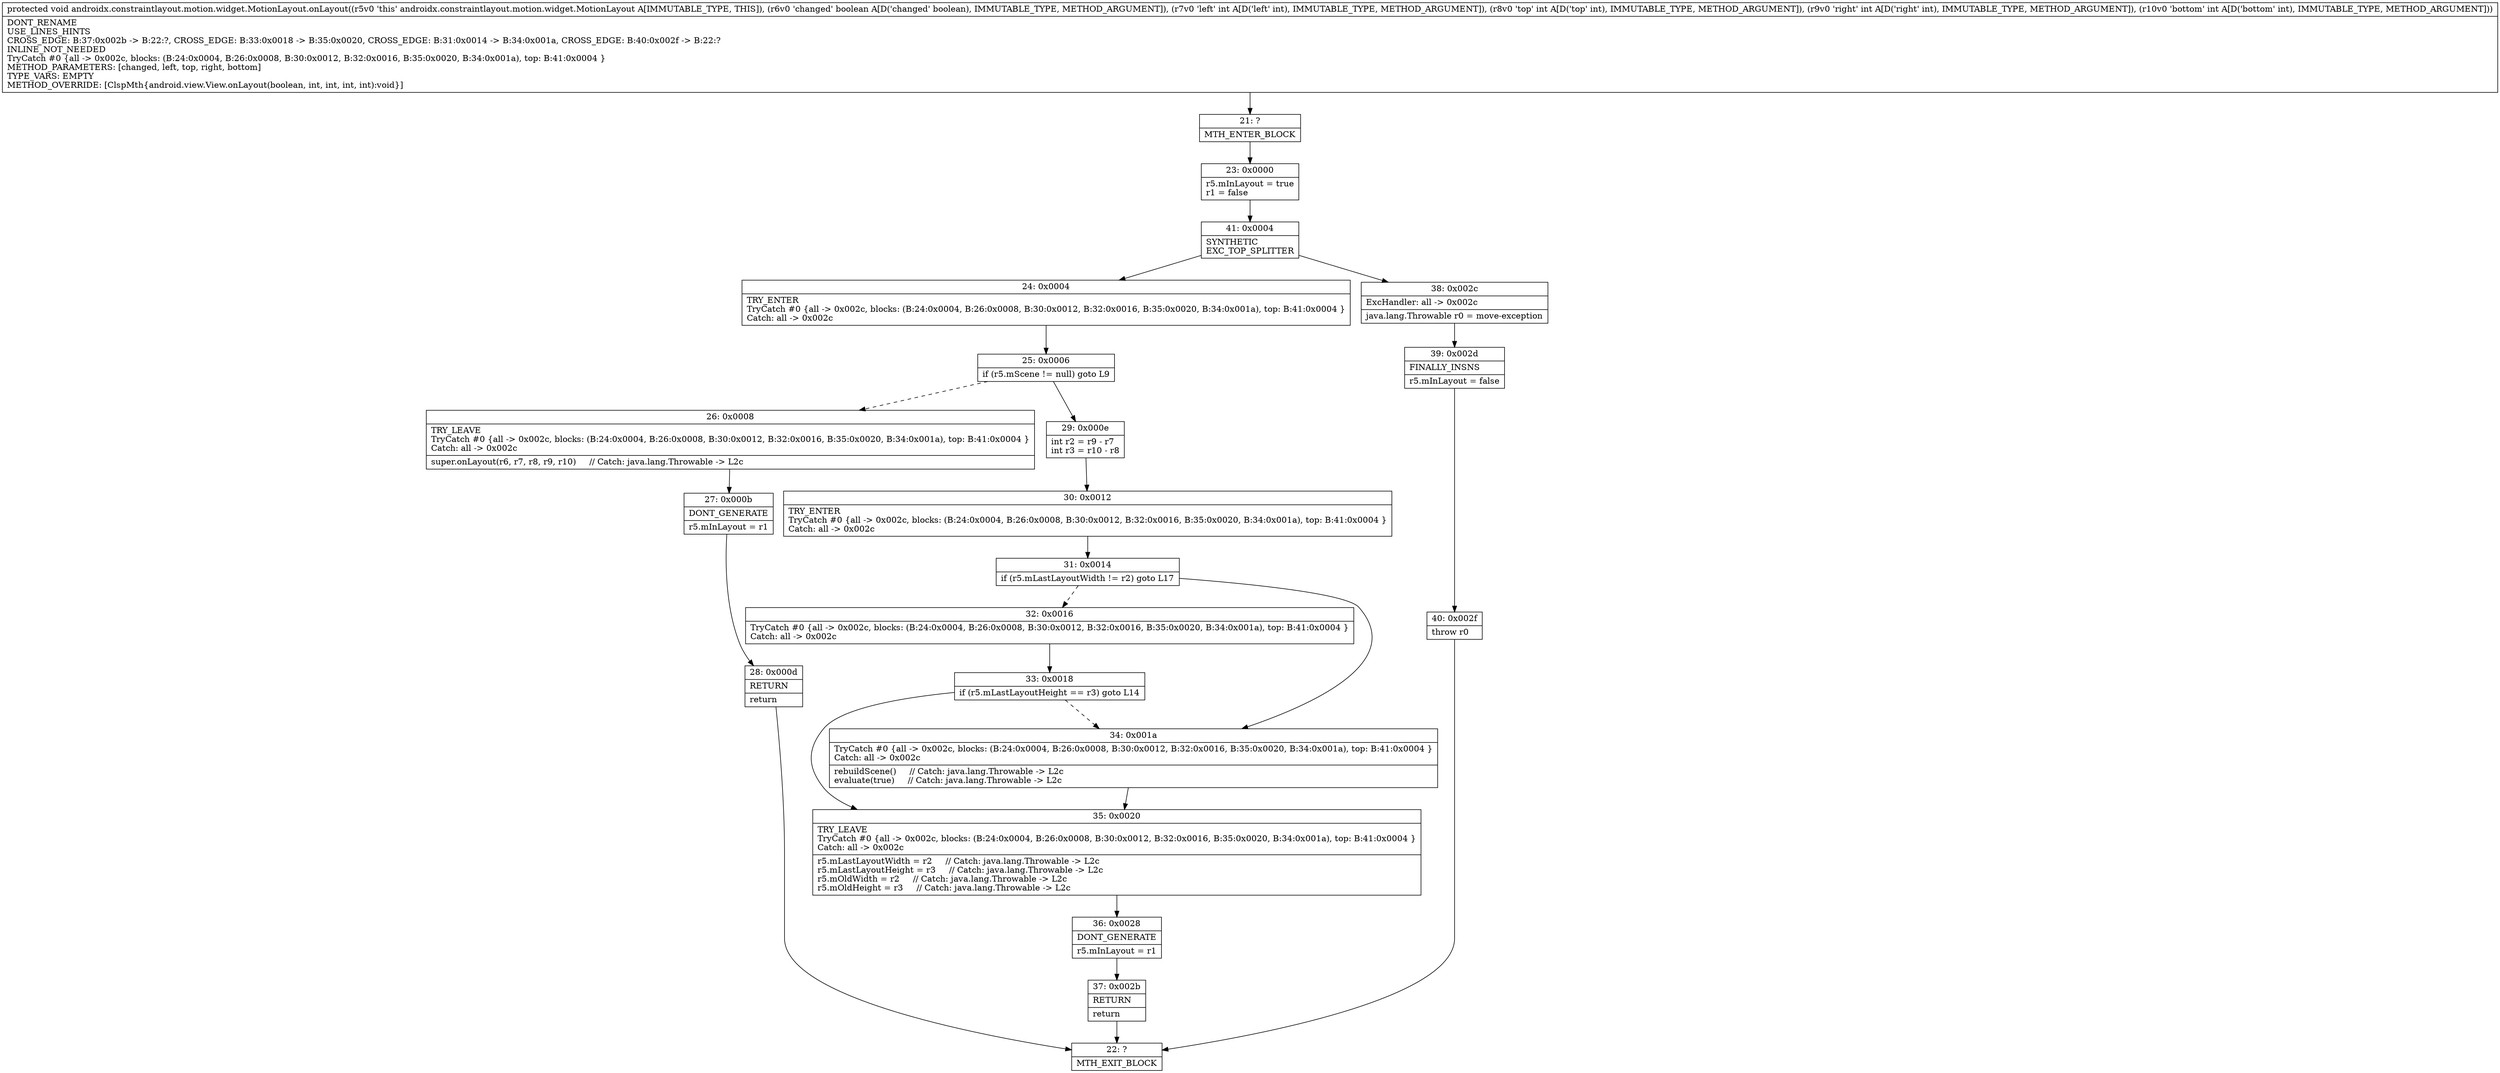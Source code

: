 digraph "CFG forandroidx.constraintlayout.motion.widget.MotionLayout.onLayout(ZIIII)V" {
Node_21 [shape=record,label="{21\:\ ?|MTH_ENTER_BLOCK\l}"];
Node_23 [shape=record,label="{23\:\ 0x0000|r5.mInLayout = true\lr1 = false\l}"];
Node_41 [shape=record,label="{41\:\ 0x0004|SYNTHETIC\lEXC_TOP_SPLITTER\l}"];
Node_24 [shape=record,label="{24\:\ 0x0004|TRY_ENTER\lTryCatch #0 \{all \-\> 0x002c, blocks: (B:24:0x0004, B:26:0x0008, B:30:0x0012, B:32:0x0016, B:35:0x0020, B:34:0x001a), top: B:41:0x0004 \}\lCatch: all \-\> 0x002c\l}"];
Node_25 [shape=record,label="{25\:\ 0x0006|if (r5.mScene != null) goto L9\l}"];
Node_26 [shape=record,label="{26\:\ 0x0008|TRY_LEAVE\lTryCatch #0 \{all \-\> 0x002c, blocks: (B:24:0x0004, B:26:0x0008, B:30:0x0012, B:32:0x0016, B:35:0x0020, B:34:0x001a), top: B:41:0x0004 \}\lCatch: all \-\> 0x002c\l|super.onLayout(r6, r7, r8, r9, r10)     \/\/ Catch: java.lang.Throwable \-\> L2c\l}"];
Node_27 [shape=record,label="{27\:\ 0x000b|DONT_GENERATE\l|r5.mInLayout = r1\l}"];
Node_28 [shape=record,label="{28\:\ 0x000d|RETURN\l|return\l}"];
Node_22 [shape=record,label="{22\:\ ?|MTH_EXIT_BLOCK\l}"];
Node_29 [shape=record,label="{29\:\ 0x000e|int r2 = r9 \- r7\lint r3 = r10 \- r8\l}"];
Node_30 [shape=record,label="{30\:\ 0x0012|TRY_ENTER\lTryCatch #0 \{all \-\> 0x002c, blocks: (B:24:0x0004, B:26:0x0008, B:30:0x0012, B:32:0x0016, B:35:0x0020, B:34:0x001a), top: B:41:0x0004 \}\lCatch: all \-\> 0x002c\l}"];
Node_31 [shape=record,label="{31\:\ 0x0014|if (r5.mLastLayoutWidth != r2) goto L17\l}"];
Node_32 [shape=record,label="{32\:\ 0x0016|TryCatch #0 \{all \-\> 0x002c, blocks: (B:24:0x0004, B:26:0x0008, B:30:0x0012, B:32:0x0016, B:35:0x0020, B:34:0x001a), top: B:41:0x0004 \}\lCatch: all \-\> 0x002c\l}"];
Node_33 [shape=record,label="{33\:\ 0x0018|if (r5.mLastLayoutHeight == r3) goto L14\l}"];
Node_35 [shape=record,label="{35\:\ 0x0020|TRY_LEAVE\lTryCatch #0 \{all \-\> 0x002c, blocks: (B:24:0x0004, B:26:0x0008, B:30:0x0012, B:32:0x0016, B:35:0x0020, B:34:0x001a), top: B:41:0x0004 \}\lCatch: all \-\> 0x002c\l|r5.mLastLayoutWidth = r2     \/\/ Catch: java.lang.Throwable \-\> L2c\lr5.mLastLayoutHeight = r3     \/\/ Catch: java.lang.Throwable \-\> L2c\lr5.mOldWidth = r2     \/\/ Catch: java.lang.Throwable \-\> L2c\lr5.mOldHeight = r3     \/\/ Catch: java.lang.Throwable \-\> L2c\l}"];
Node_36 [shape=record,label="{36\:\ 0x0028|DONT_GENERATE\l|r5.mInLayout = r1\l}"];
Node_37 [shape=record,label="{37\:\ 0x002b|RETURN\l|return\l}"];
Node_34 [shape=record,label="{34\:\ 0x001a|TryCatch #0 \{all \-\> 0x002c, blocks: (B:24:0x0004, B:26:0x0008, B:30:0x0012, B:32:0x0016, B:35:0x0020, B:34:0x001a), top: B:41:0x0004 \}\lCatch: all \-\> 0x002c\l|rebuildScene()     \/\/ Catch: java.lang.Throwable \-\> L2c\levaluate(true)     \/\/ Catch: java.lang.Throwable \-\> L2c\l}"];
Node_38 [shape=record,label="{38\:\ 0x002c|ExcHandler: all \-\> 0x002c\l|java.lang.Throwable r0 = move\-exception\l}"];
Node_39 [shape=record,label="{39\:\ 0x002d|FINALLY_INSNS\l|r5.mInLayout = false\l}"];
Node_40 [shape=record,label="{40\:\ 0x002f|throw r0\l}"];
MethodNode[shape=record,label="{protected void androidx.constraintlayout.motion.widget.MotionLayout.onLayout((r5v0 'this' androidx.constraintlayout.motion.widget.MotionLayout A[IMMUTABLE_TYPE, THIS]), (r6v0 'changed' boolean A[D('changed' boolean), IMMUTABLE_TYPE, METHOD_ARGUMENT]), (r7v0 'left' int A[D('left' int), IMMUTABLE_TYPE, METHOD_ARGUMENT]), (r8v0 'top' int A[D('top' int), IMMUTABLE_TYPE, METHOD_ARGUMENT]), (r9v0 'right' int A[D('right' int), IMMUTABLE_TYPE, METHOD_ARGUMENT]), (r10v0 'bottom' int A[D('bottom' int), IMMUTABLE_TYPE, METHOD_ARGUMENT]))  | DONT_RENAME\lUSE_LINES_HINTS\lCROSS_EDGE: B:37:0x002b \-\> B:22:?, CROSS_EDGE: B:33:0x0018 \-\> B:35:0x0020, CROSS_EDGE: B:31:0x0014 \-\> B:34:0x001a, CROSS_EDGE: B:40:0x002f \-\> B:22:?\lINLINE_NOT_NEEDED\lTryCatch #0 \{all \-\> 0x002c, blocks: (B:24:0x0004, B:26:0x0008, B:30:0x0012, B:32:0x0016, B:35:0x0020, B:34:0x001a), top: B:41:0x0004 \}\lMETHOD_PARAMETERS: [changed, left, top, right, bottom]\lTYPE_VARS: EMPTY\lMETHOD_OVERRIDE: [ClspMth\{android.view.View.onLayout(boolean, int, int, int, int):void\}]\l}"];
MethodNode -> Node_21;Node_21 -> Node_23;
Node_23 -> Node_41;
Node_41 -> Node_24;
Node_41 -> Node_38;
Node_24 -> Node_25;
Node_25 -> Node_26[style=dashed];
Node_25 -> Node_29;
Node_26 -> Node_27;
Node_27 -> Node_28;
Node_28 -> Node_22;
Node_29 -> Node_30;
Node_30 -> Node_31;
Node_31 -> Node_32[style=dashed];
Node_31 -> Node_34;
Node_32 -> Node_33;
Node_33 -> Node_34[style=dashed];
Node_33 -> Node_35;
Node_35 -> Node_36;
Node_36 -> Node_37;
Node_37 -> Node_22;
Node_34 -> Node_35;
Node_38 -> Node_39;
Node_39 -> Node_40;
Node_40 -> Node_22;
}

